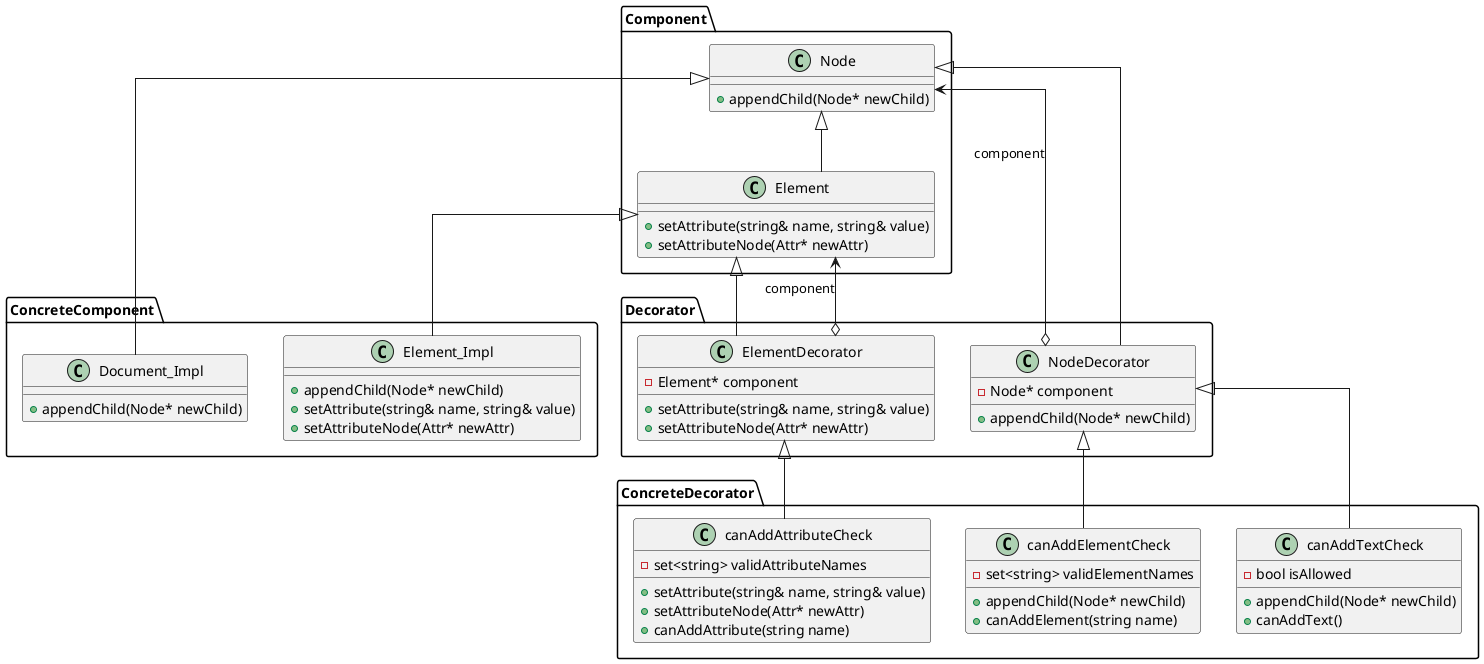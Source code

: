 @startuml Decorator
skinparam linetype ortho
'skinparam linetype polyline

class Component.Node {
    +appendChild(Node* newChild)
}

class Component.Element {
    +setAttribute(string& name, string& value)
    +setAttributeNode(Attr* newAttr)
}

class ConcreteComponent.Document_Impl {
    +appendChild(Node* newChild)
}

class ConcreteComponent.Element_Impl {
    +appendChild(Node* newChild)
    +setAttribute(string& name, string& value)
    +setAttributeNode(Attr* newAttr)
}

class Decorator.ElementDecorator {
    -Element* component
    +setAttribute(string& name, string& value)
    +setAttributeNode(Attr* newAttr)
}

class Decorator.NodeDecorator {
    -Node* component
    +appendChild(Node* newChild)
}

class ConcreteDecorator.canAddAttributeCheck {
    -set<string> validAttributeNames
    +setAttribute(string& name, string& value)
    +setAttributeNode(Attr* newAttr)
    +canAddAttribute(string name)
}

class ConcreteDecorator.canAddElementCheck {
    -set<string> validElementNames
    +appendChild(Node* newChild)
    +canAddElement(string name)
}

class ConcreteDecorator.canAddTextCheck {
    -bool isAllowed
    +appendChild(Node* newChild)
    +canAddText()
}

Component.Node <|-down- Component.Element
Component.Node <|-down- ConcreteComponent.Document_Impl
Component.Element <|-down- ConcreteComponent.Element_Impl
Component.Element <|-down- Decorator.ElementDecorator
Component.Element <-down-o Decorator.ElementDecorator : component
Component.Node <|-down- Decorator.NodeDecorator
Component.Node <-down-o Decorator.NodeDecorator : component
Decorator.ElementDecorator <|-down- ConcreteDecorator.canAddAttributeCheck
Decorator.NodeDecorator <|-down- ConcreteDecorator.canAddElementCheck
Decorator.NodeDecorator <|-down- ConcreteDecorator.canAddTextCheck

@enduml